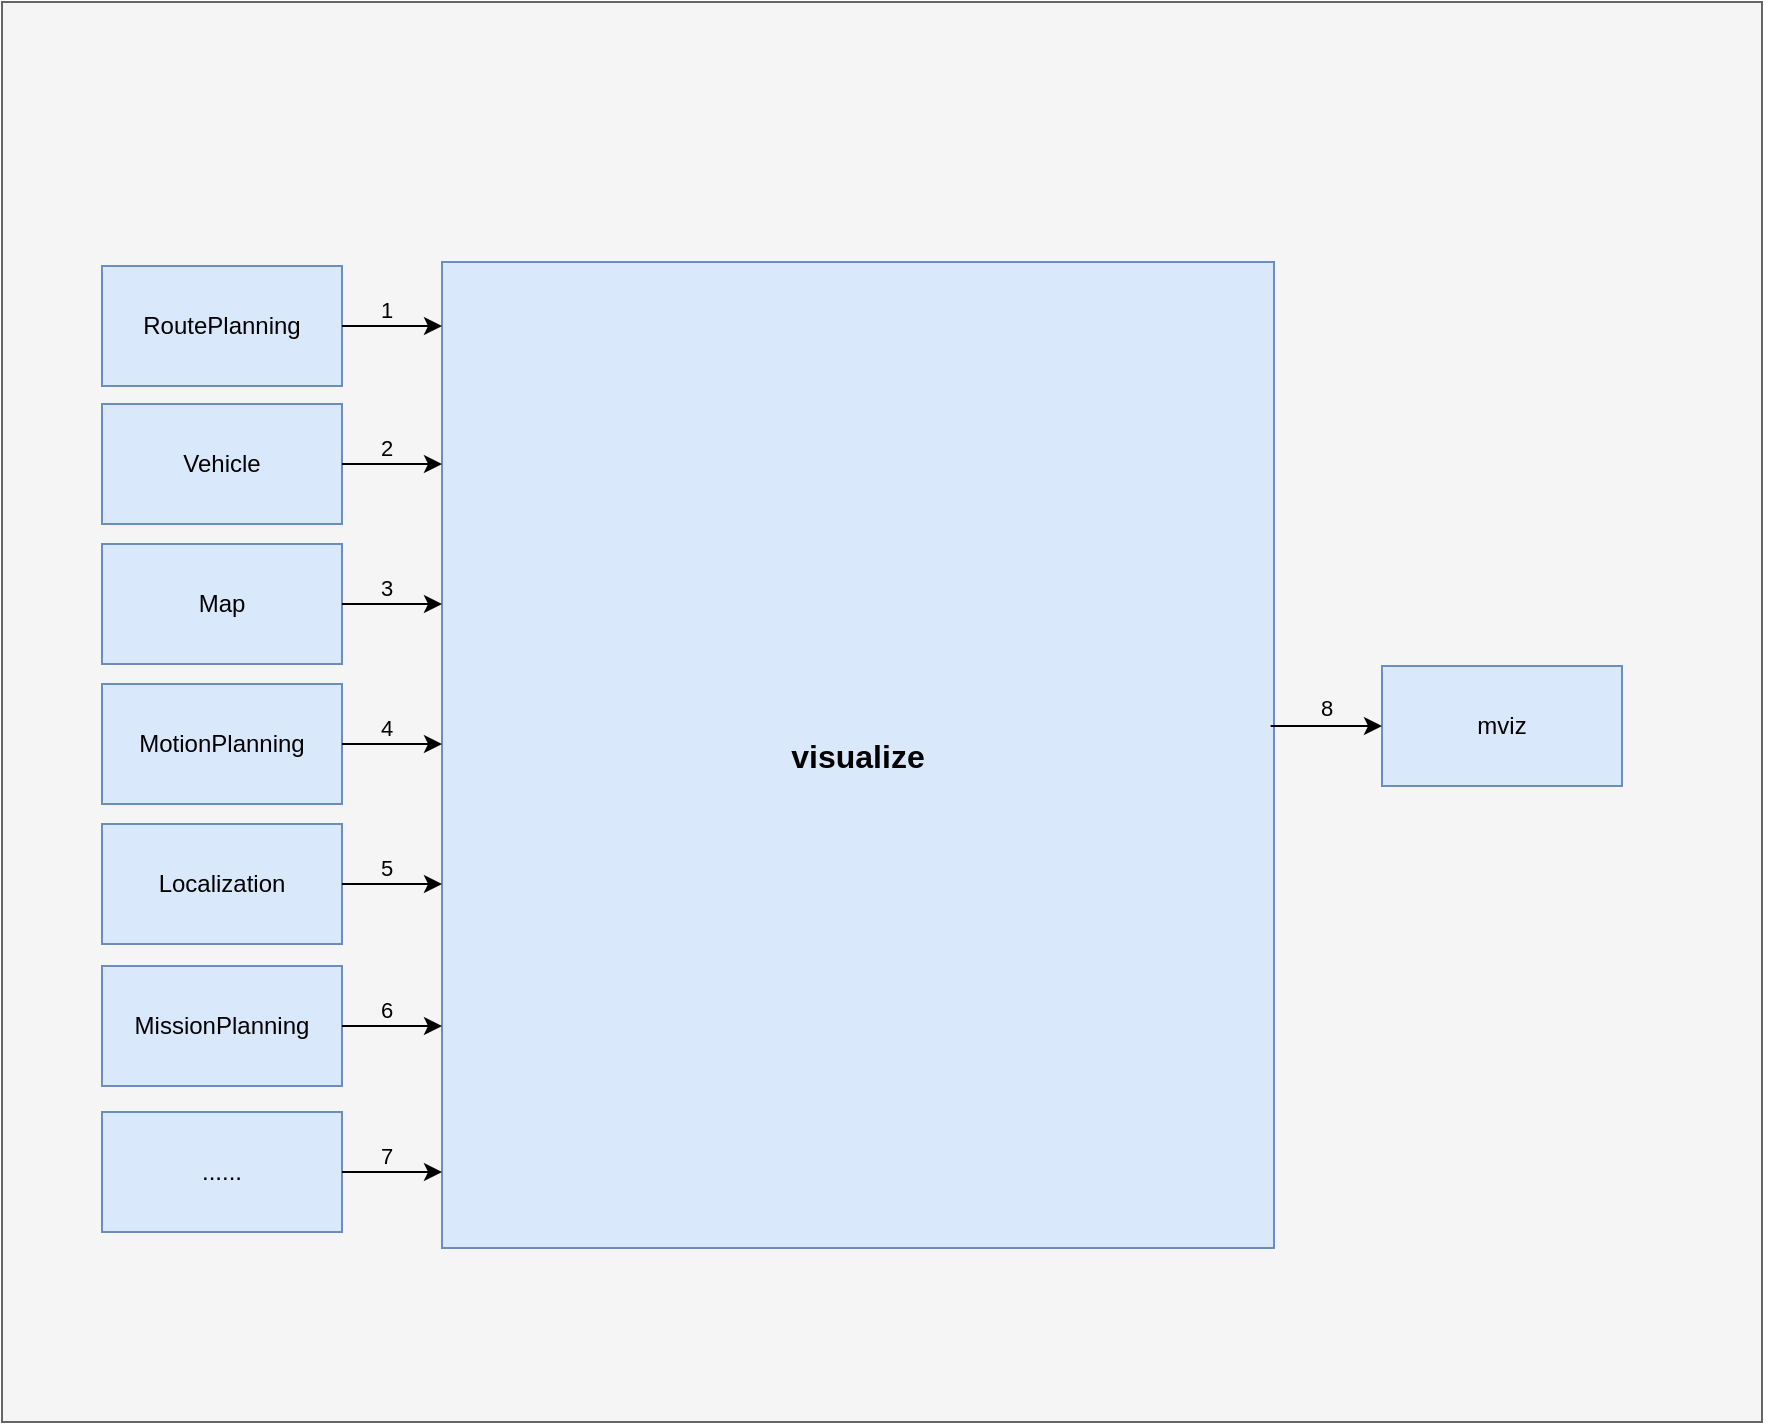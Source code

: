 <mxfile version="24.7.12">
  <diagram name="第 1 页" id="D-faS1DdrBK2uXakqXEO">
    <mxGraphModel dx="1050" dy="565" grid="1" gridSize="10" guides="1" tooltips="1" connect="1" arrows="1" fold="1" page="1" pageScale="1" pageWidth="827" pageHeight="1169" math="0" shadow="0">
      <root>
        <mxCell id="0" />
        <mxCell id="1" parent="0" />
        <mxCell id="UGkX6FfsC7s5wPPyMBav-1" value="" style="rounded=0;whiteSpace=wrap;html=1;fillColor=#f5f5f5;fontColor=#333333;strokeColor=#666666;" parent="1" vertex="1">
          <mxGeometry x="50" y="67" width="880" height="710" as="geometry" />
        </mxCell>
        <mxCell id="UGkX6FfsC7s5wPPyMBav-2" value="&lt;b&gt;&lt;font style=&quot;font-size: 16px;&quot;&gt;visualize&lt;/font&gt;&lt;/b&gt;" style="rounded=0;whiteSpace=wrap;html=1;fillColor=#dae8fc;strokeColor=#6c8ebf;" parent="1" vertex="1">
          <mxGeometry x="270" y="197" width="416" height="493" as="geometry" />
        </mxCell>
        <mxCell id="UGkX6FfsC7s5wPPyMBav-3" value="RoutePlanning" style="rounded=0;whiteSpace=wrap;html=1;fillColor=#dae8fc;strokeColor=#6c8ebf;" parent="1" vertex="1">
          <mxGeometry x="100" y="199" width="120" height="60" as="geometry" />
        </mxCell>
        <mxCell id="UGkX6FfsC7s5wPPyMBav-6" value="mviz" style="rounded=0;whiteSpace=wrap;html=1;fillColor=#dae8fc;strokeColor=#6c8ebf;" parent="1" vertex="1">
          <mxGeometry x="740" y="399" width="120" height="60" as="geometry" />
        </mxCell>
        <mxCell id="UGkX6FfsC7s5wPPyMBav-8" value="" style="endArrow=classic;html=1;rounded=0;exitX=1;exitY=0.5;exitDx=0;exitDy=0;" parent="1" source="UGkX6FfsC7s5wPPyMBav-3" edge="1">
          <mxGeometry width="50" height="50" relative="1" as="geometry">
            <mxPoint x="470" y="289" as="sourcePoint" />
            <mxPoint x="270" y="229" as="targetPoint" />
          </mxGeometry>
        </mxCell>
        <mxCell id="UGkX6FfsC7s5wPPyMBav-9" value="1" style="edgeLabel;html=1;align=center;verticalAlign=middle;resizable=0;points=[];labelBackgroundColor=#F5F5F5;" parent="UGkX6FfsC7s5wPPyMBav-8" vertex="1" connectable="0">
          <mxGeometry x="-0.136" y="-1" relative="1" as="geometry">
            <mxPoint y="-9" as="offset" />
          </mxGeometry>
        </mxCell>
        <mxCell id="UGkX6FfsC7s5wPPyMBav-14" value="" style="endArrow=classic;html=1;rounded=0;entryX=0;entryY=0.5;entryDx=0;entryDy=0;exitX=0.996;exitY=0.637;exitDx=0;exitDy=0;exitPerimeter=0;" parent="1" target="UGkX6FfsC7s5wPPyMBav-6" edge="1">
          <mxGeometry width="50" height="50" relative="1" as="geometry">
            <mxPoint x="684.336" y="429.041" as="sourcePoint" />
            <mxPoint x="520" y="345" as="targetPoint" />
          </mxGeometry>
        </mxCell>
        <mxCell id="UGkX6FfsC7s5wPPyMBav-15" value="8" style="edgeLabel;html=1;align=center;verticalAlign=middle;resizable=0;points=[];labelBackgroundColor=#F5F5F5;" parent="UGkX6FfsC7s5wPPyMBav-14" vertex="1" connectable="0">
          <mxGeometry x="-0.02" relative="1" as="geometry">
            <mxPoint y="-9" as="offset" />
          </mxGeometry>
        </mxCell>
        <mxCell id="rc6g_Jl07Sf6xdUzljRR-2" value="Vehicle" style="rounded=0;whiteSpace=wrap;html=1;fillColor=#dae8fc;strokeColor=#6c8ebf;" parent="1" vertex="1">
          <mxGeometry x="100" y="268" width="120" height="60" as="geometry" />
        </mxCell>
        <mxCell id="rc6g_Jl07Sf6xdUzljRR-3" value="" style="endArrow=classic;html=1;rounded=0;exitX=1;exitY=0.5;exitDx=0;exitDy=0;" parent="1" source="rc6g_Jl07Sf6xdUzljRR-2" edge="1">
          <mxGeometry width="50" height="50" relative="1" as="geometry">
            <mxPoint x="470" y="358" as="sourcePoint" />
            <mxPoint x="270" y="298" as="targetPoint" />
          </mxGeometry>
        </mxCell>
        <mxCell id="rc6g_Jl07Sf6xdUzljRR-4" value="2" style="edgeLabel;html=1;align=center;verticalAlign=middle;resizable=0;points=[];labelBackgroundColor=#F5F5F5;" parent="rc6g_Jl07Sf6xdUzljRR-3" vertex="1" connectable="0">
          <mxGeometry x="-0.136" y="-1" relative="1" as="geometry">
            <mxPoint y="-9" as="offset" />
          </mxGeometry>
        </mxCell>
        <mxCell id="rc6g_Jl07Sf6xdUzljRR-5" value="Map" style="rounded=0;whiteSpace=wrap;html=1;fillColor=#dae8fc;strokeColor=#6c8ebf;" parent="1" vertex="1">
          <mxGeometry x="100" y="338" width="120" height="60" as="geometry" />
        </mxCell>
        <mxCell id="rc6g_Jl07Sf6xdUzljRR-6" value="" style="endArrow=classic;html=1;rounded=0;exitX=1;exitY=0.5;exitDx=0;exitDy=0;" parent="1" source="rc6g_Jl07Sf6xdUzljRR-5" edge="1">
          <mxGeometry width="50" height="50" relative="1" as="geometry">
            <mxPoint x="470" y="428" as="sourcePoint" />
            <mxPoint x="270" y="368" as="targetPoint" />
          </mxGeometry>
        </mxCell>
        <mxCell id="rc6g_Jl07Sf6xdUzljRR-7" value="3" style="edgeLabel;html=1;align=center;verticalAlign=middle;resizable=0;points=[];labelBackgroundColor=#F5F5F5;" parent="rc6g_Jl07Sf6xdUzljRR-6" vertex="1" connectable="0">
          <mxGeometry x="-0.136" y="-1" relative="1" as="geometry">
            <mxPoint y="-9" as="offset" />
          </mxGeometry>
        </mxCell>
        <mxCell id="rc6g_Jl07Sf6xdUzljRR-9" value="MotionPlanning" style="rounded=0;whiteSpace=wrap;html=1;fillColor=#dae8fc;strokeColor=#6c8ebf;" parent="1" vertex="1">
          <mxGeometry x="100" y="408" width="120" height="60" as="geometry" />
        </mxCell>
        <mxCell id="rc6g_Jl07Sf6xdUzljRR-10" value="" style="endArrow=classic;html=1;rounded=0;exitX=1;exitY=0.5;exitDx=0;exitDy=0;" parent="1" source="rc6g_Jl07Sf6xdUzljRR-9" edge="1">
          <mxGeometry width="50" height="50" relative="1" as="geometry">
            <mxPoint x="470" y="498" as="sourcePoint" />
            <mxPoint x="270" y="438" as="targetPoint" />
          </mxGeometry>
        </mxCell>
        <mxCell id="rc6g_Jl07Sf6xdUzljRR-11" value="4" style="edgeLabel;html=1;align=center;verticalAlign=middle;resizable=0;points=[];labelBackgroundColor=#F5F5F5;" parent="rc6g_Jl07Sf6xdUzljRR-10" vertex="1" connectable="0">
          <mxGeometry x="-0.136" y="-1" relative="1" as="geometry">
            <mxPoint y="-9" as="offset" />
          </mxGeometry>
        </mxCell>
        <mxCell id="rc6g_Jl07Sf6xdUzljRR-12" value="Localization" style="rounded=0;whiteSpace=wrap;html=1;fillColor=#dae8fc;strokeColor=#6c8ebf;" parent="1" vertex="1">
          <mxGeometry x="100" y="478" width="120" height="60" as="geometry" />
        </mxCell>
        <mxCell id="rc6g_Jl07Sf6xdUzljRR-13" value="" style="endArrow=classic;html=1;rounded=0;exitX=1;exitY=0.5;exitDx=0;exitDy=0;" parent="1" source="rc6g_Jl07Sf6xdUzljRR-12" edge="1">
          <mxGeometry width="50" height="50" relative="1" as="geometry">
            <mxPoint x="470" y="568" as="sourcePoint" />
            <mxPoint x="270" y="508" as="targetPoint" />
          </mxGeometry>
        </mxCell>
        <mxCell id="rc6g_Jl07Sf6xdUzljRR-14" value="5" style="edgeLabel;html=1;align=center;verticalAlign=middle;resizable=0;points=[];labelBackgroundColor=#F5F5F5;" parent="rc6g_Jl07Sf6xdUzljRR-13" vertex="1" connectable="0">
          <mxGeometry x="-0.136" y="-1" relative="1" as="geometry">
            <mxPoint y="-9" as="offset" />
          </mxGeometry>
        </mxCell>
        <mxCell id="MXALCezJi6Pr6XQduLru-1" value="MissionPlanning" style="rounded=0;whiteSpace=wrap;html=1;fillColor=#dae8fc;strokeColor=#6c8ebf;" vertex="1" parent="1">
          <mxGeometry x="100" y="549" width="120" height="60" as="geometry" />
        </mxCell>
        <mxCell id="MXALCezJi6Pr6XQduLru-2" value="" style="endArrow=classic;html=1;rounded=0;exitX=1;exitY=0.5;exitDx=0;exitDy=0;" edge="1" parent="1" source="MXALCezJi6Pr6XQduLru-1">
          <mxGeometry width="50" height="50" relative="1" as="geometry">
            <mxPoint x="470" y="639" as="sourcePoint" />
            <mxPoint x="270" y="579" as="targetPoint" />
          </mxGeometry>
        </mxCell>
        <mxCell id="MXALCezJi6Pr6XQduLru-3" value="6" style="edgeLabel;html=1;align=center;verticalAlign=middle;resizable=0;points=[];labelBackgroundColor=#F5F5F5;" vertex="1" connectable="0" parent="MXALCezJi6Pr6XQduLru-2">
          <mxGeometry x="-0.136" y="-1" relative="1" as="geometry">
            <mxPoint y="-9" as="offset" />
          </mxGeometry>
        </mxCell>
        <mxCell id="MXALCezJi6Pr6XQduLru-4" value="......" style="rounded=0;whiteSpace=wrap;html=1;fillColor=#dae8fc;strokeColor=#6c8ebf;" vertex="1" parent="1">
          <mxGeometry x="100" y="622" width="120" height="60" as="geometry" />
        </mxCell>
        <mxCell id="MXALCezJi6Pr6XQduLru-5" value="" style="endArrow=classic;html=1;rounded=0;exitX=1;exitY=0.5;exitDx=0;exitDy=0;" edge="1" parent="1" source="MXALCezJi6Pr6XQduLru-4">
          <mxGeometry width="50" height="50" relative="1" as="geometry">
            <mxPoint x="470" y="712" as="sourcePoint" />
            <mxPoint x="270" y="652" as="targetPoint" />
          </mxGeometry>
        </mxCell>
        <mxCell id="MXALCezJi6Pr6XQduLru-6" value="7" style="edgeLabel;html=1;align=center;verticalAlign=middle;resizable=0;points=[];labelBackgroundColor=#F5F5F5;" vertex="1" connectable="0" parent="MXALCezJi6Pr6XQduLru-5">
          <mxGeometry x="-0.136" y="-1" relative="1" as="geometry">
            <mxPoint y="-9" as="offset" />
          </mxGeometry>
        </mxCell>
      </root>
    </mxGraphModel>
  </diagram>
</mxfile>
